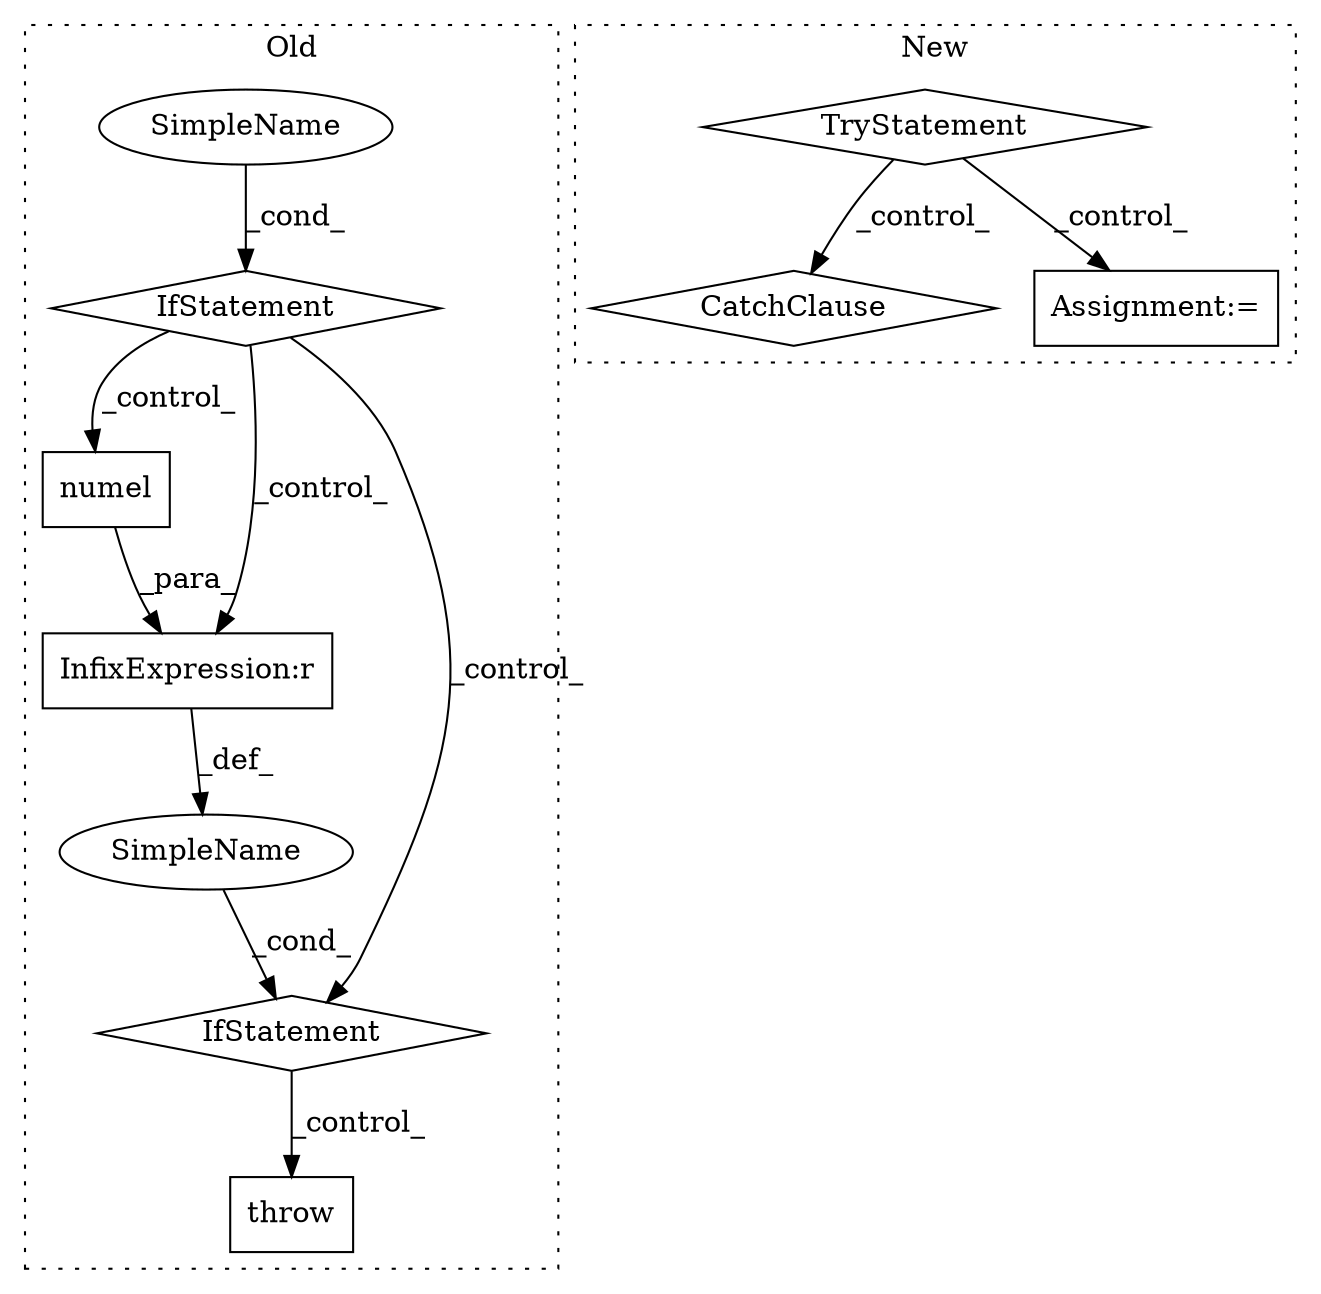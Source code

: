 digraph G {
subgraph cluster0 {
1 [label="numel" a="32" s="22931" l="7" shape="box"];
4 [label="InfixExpression:r" a="27" s="22920" l="4" shape="box"];
5 [label="IfStatement" a="25" s="22848,22892" l="4,2" shape="diamond"];
6 [label="SimpleName" a="42" s="" l="" shape="ellipse"];
7 [label="IfStatement" a="25" s="22902,22938" l="4,2" shape="diamond"];
8 [label="SimpleName" a="42" s="" l="" shape="ellipse"];
9 [label="throw" a="53" s="22950" l="6" shape="box"];
label = "Old";
style="dotted";
}
subgraph cluster1 {
2 [label="TryStatement" a="54" s="22870" l="4" shape="diamond"];
3 [label="CatchClause" a="12" s="22952,22987" l="11,2" shape="diamond"];
10 [label="Assignment:=" a="7" s="22894" l="1" shape="box"];
label = "New";
style="dotted";
}
1 -> 4 [label="_para_"];
2 -> 3 [label="_control_"];
2 -> 10 [label="_control_"];
4 -> 8 [label="_def_"];
5 -> 1 [label="_control_"];
5 -> 7 [label="_control_"];
5 -> 4 [label="_control_"];
6 -> 5 [label="_cond_"];
7 -> 9 [label="_control_"];
8 -> 7 [label="_cond_"];
}